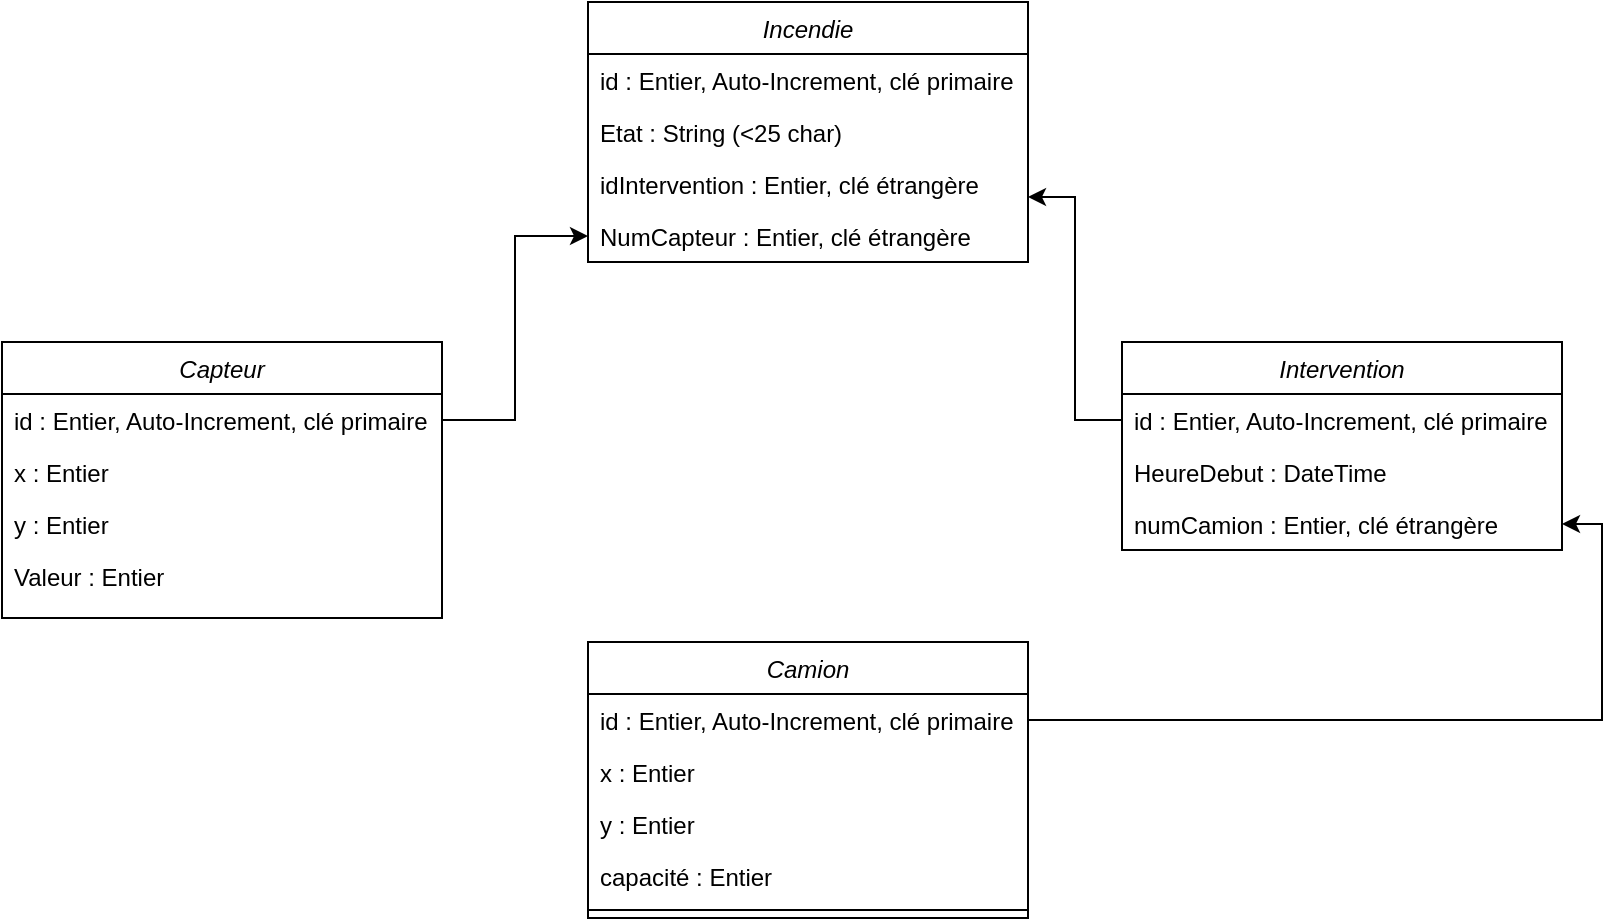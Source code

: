 <mxfile version="13.11.0" type="device"><diagram id="C5RBs43oDa-KdzZeNtuy" name="Page-1"><mxGraphModel dx="1221" dy="598" grid="1" gridSize="10" guides="1" tooltips="1" connect="1" arrows="1" fold="1" page="1" pageScale="1" pageWidth="827" pageHeight="1169" math="0" shadow="0"><root><mxCell id="WIyWlLk6GJQsqaUBKTNV-0"/><mxCell id="WIyWlLk6GJQsqaUBKTNV-1" parent="WIyWlLk6GJQsqaUBKTNV-0"/><mxCell id="zkfFHV4jXpPFQw0GAbJ--0" value="Incendie&#10;" style="swimlane;fontStyle=2;align=center;verticalAlign=top;childLayout=stackLayout;horizontal=1;startSize=26;horizontalStack=0;resizeParent=1;resizeLast=0;collapsible=1;marginBottom=0;rounded=0;shadow=0;strokeWidth=1;" parent="WIyWlLk6GJQsqaUBKTNV-1" vertex="1"><mxGeometry x="303" y="40" width="220" height="130" as="geometry"><mxRectangle x="230" y="140" width="160" height="26" as="alternateBounds"/></mxGeometry></mxCell><mxCell id="zkfFHV4jXpPFQw0GAbJ--1" value="id : Entier, Auto-Increment, clé primaire" style="text;align=left;verticalAlign=top;spacingLeft=4;spacingRight=4;overflow=hidden;rotatable=0;points=[[0,0.5],[1,0.5]];portConstraint=eastwest;" parent="zkfFHV4jXpPFQw0GAbJ--0" vertex="1"><mxGeometry y="26" width="220" height="26" as="geometry"/></mxCell><mxCell id="zkfFHV4jXpPFQw0GAbJ--5" value="Etat : String (&lt;25 char)" style="text;align=left;verticalAlign=top;spacingLeft=4;spacingRight=4;overflow=hidden;rotatable=0;points=[[0,0.5],[1,0.5]];portConstraint=eastwest;" parent="zkfFHV4jXpPFQw0GAbJ--0" vertex="1"><mxGeometry y="52" width="220" height="26" as="geometry"/></mxCell><mxCell id="zkfFHV4jXpPFQw0GAbJ--3" value="idIntervention : Entier, clé étrangère" style="text;align=left;verticalAlign=top;spacingLeft=4;spacingRight=4;overflow=hidden;rotatable=0;points=[[0,0.5],[1,0.5]];portConstraint=eastwest;rounded=0;shadow=0;html=0;" parent="zkfFHV4jXpPFQw0GAbJ--0" vertex="1"><mxGeometry y="78" width="220" height="26" as="geometry"/></mxCell><mxCell id="l-dgdEgJUGUQhCcOQDO2-19" value="NumCapteur : Entier, clé étrangère" style="text;align=left;verticalAlign=top;spacingLeft=4;spacingRight=4;overflow=hidden;rotatable=0;points=[[0,0.5],[1,0.5]];portConstraint=eastwest;rounded=0;shadow=0;html=0;" parent="zkfFHV4jXpPFQw0GAbJ--0" vertex="1"><mxGeometry y="104" width="220" height="26" as="geometry"/></mxCell><mxCell id="l-dgdEgJUGUQhCcOQDO2-0" value="Intervention&#10;" style="swimlane;fontStyle=2;align=center;verticalAlign=top;childLayout=stackLayout;horizontal=1;startSize=26;horizontalStack=0;resizeParent=1;resizeLast=0;collapsible=1;marginBottom=0;rounded=0;shadow=0;strokeWidth=1;" parent="WIyWlLk6GJQsqaUBKTNV-1" vertex="1"><mxGeometry x="570" y="210" width="220" height="104" as="geometry"><mxRectangle x="230" y="140" width="160" height="26" as="alternateBounds"/></mxGeometry></mxCell><mxCell id="l-dgdEgJUGUQhCcOQDO2-1" value="id : Entier, Auto-Increment, clé primaire" style="text;align=left;verticalAlign=top;spacingLeft=4;spacingRight=4;overflow=hidden;rotatable=0;points=[[0,0.5],[1,0.5]];portConstraint=eastwest;" parent="l-dgdEgJUGUQhCcOQDO2-0" vertex="1"><mxGeometry y="26" width="220" height="26" as="geometry"/></mxCell><mxCell id="l-dgdEgJUGUQhCcOQDO2-2" value="HeureDebut : DateTime" style="text;align=left;verticalAlign=top;spacingLeft=4;spacingRight=4;overflow=hidden;rotatable=0;points=[[0,0.5],[1,0.5]];portConstraint=eastwest;" parent="l-dgdEgJUGUQhCcOQDO2-0" vertex="1"><mxGeometry y="52" width="220" height="26" as="geometry"/></mxCell><mxCell id="l-dgdEgJUGUQhCcOQDO2-3" value="numCamion : Entier, clé étrangère" style="text;align=left;verticalAlign=top;spacingLeft=4;spacingRight=4;overflow=hidden;rotatable=0;points=[[0,0.5],[1,0.5]];portConstraint=eastwest;rounded=0;shadow=0;html=0;" parent="l-dgdEgJUGUQhCcOQDO2-0" vertex="1"><mxGeometry y="78" width="220" height="26" as="geometry"/></mxCell><mxCell id="l-dgdEgJUGUQhCcOQDO2-6" value="Camion" style="swimlane;fontStyle=2;align=center;verticalAlign=top;childLayout=stackLayout;horizontal=1;startSize=26;horizontalStack=0;resizeParent=1;resizeLast=0;collapsible=1;marginBottom=0;rounded=0;shadow=0;strokeWidth=1;" parent="WIyWlLk6GJQsqaUBKTNV-1" vertex="1"><mxGeometry x="303" y="360" width="220" height="138" as="geometry"><mxRectangle x="230" y="140" width="160" height="26" as="alternateBounds"/></mxGeometry></mxCell><mxCell id="l-dgdEgJUGUQhCcOQDO2-7" value="id : Entier, Auto-Increment, clé primaire" style="text;align=left;verticalAlign=top;spacingLeft=4;spacingRight=4;overflow=hidden;rotatable=0;points=[[0,0.5],[1,0.5]];portConstraint=eastwest;" parent="l-dgdEgJUGUQhCcOQDO2-6" vertex="1"><mxGeometry y="26" width="220" height="26" as="geometry"/></mxCell><mxCell id="l-dgdEgJUGUQhCcOQDO2-8" value="x : Entier" style="text;align=left;verticalAlign=top;spacingLeft=4;spacingRight=4;overflow=hidden;rotatable=0;points=[[0,0.5],[1,0.5]];portConstraint=eastwest;" parent="l-dgdEgJUGUQhCcOQDO2-6" vertex="1"><mxGeometry y="52" width="220" height="26" as="geometry"/></mxCell><mxCell id="l-dgdEgJUGUQhCcOQDO2-9" value="y : Entier" style="text;align=left;verticalAlign=top;spacingLeft=4;spacingRight=4;overflow=hidden;rotatable=0;points=[[0,0.5],[1,0.5]];portConstraint=eastwest;rounded=0;shadow=0;html=0;" parent="l-dgdEgJUGUQhCcOQDO2-6" vertex="1"><mxGeometry y="78" width="220" height="26" as="geometry"/></mxCell><mxCell id="l-dgdEgJUGUQhCcOQDO2-10" value="capacité : Entier " style="text;align=left;verticalAlign=top;spacingLeft=4;spacingRight=4;overflow=hidden;rotatable=0;points=[[0,0.5],[1,0.5]];portConstraint=eastwest;rounded=0;shadow=0;html=0;" parent="l-dgdEgJUGUQhCcOQDO2-6" vertex="1"><mxGeometry y="104" width="220" height="26" as="geometry"/></mxCell><mxCell id="l-dgdEgJUGUQhCcOQDO2-11" value="" style="line;html=1;strokeWidth=1;align=left;verticalAlign=middle;spacingTop=-1;spacingLeft=3;spacingRight=3;rotatable=0;labelPosition=right;points=[];portConstraint=eastwest;" parent="l-dgdEgJUGUQhCcOQDO2-6" vertex="1"><mxGeometry y="130" width="220" height="8" as="geometry"/></mxCell><mxCell id="l-dgdEgJUGUQhCcOQDO2-12" value="Capteur" style="swimlane;fontStyle=2;align=center;verticalAlign=top;childLayout=stackLayout;horizontal=1;startSize=26;horizontalStack=0;resizeParent=1;resizeLast=0;collapsible=1;marginBottom=0;rounded=0;shadow=0;strokeWidth=1;" parent="WIyWlLk6GJQsqaUBKTNV-1" vertex="1"><mxGeometry x="10" y="210" width="220" height="138" as="geometry"><mxRectangle x="230" y="140" width="160" height="26" as="alternateBounds"/></mxGeometry></mxCell><mxCell id="l-dgdEgJUGUQhCcOQDO2-13" value="id : Entier, Auto-Increment, clé primaire" style="text;align=left;verticalAlign=top;spacingLeft=4;spacingRight=4;overflow=hidden;rotatable=0;points=[[0,0.5],[1,0.5]];portConstraint=eastwest;" parent="l-dgdEgJUGUQhCcOQDO2-12" vertex="1"><mxGeometry y="26" width="220" height="26" as="geometry"/></mxCell><mxCell id="l-dgdEgJUGUQhCcOQDO2-14" value="x : Entier" style="text;align=left;verticalAlign=top;spacingLeft=4;spacingRight=4;overflow=hidden;rotatable=0;points=[[0,0.5],[1,0.5]];portConstraint=eastwest;" parent="l-dgdEgJUGUQhCcOQDO2-12" vertex="1"><mxGeometry y="52" width="220" height="26" as="geometry"/></mxCell><mxCell id="l-dgdEgJUGUQhCcOQDO2-15" value="y : Entier" style="text;align=left;verticalAlign=top;spacingLeft=4;spacingRight=4;overflow=hidden;rotatable=0;points=[[0,0.5],[1,0.5]];portConstraint=eastwest;rounded=0;shadow=0;html=0;" parent="l-dgdEgJUGUQhCcOQDO2-12" vertex="1"><mxGeometry y="78" width="220" height="26" as="geometry"/></mxCell><mxCell id="l-dgdEgJUGUQhCcOQDO2-16" value="Valeur : Entier" style="text;align=left;verticalAlign=top;spacingLeft=4;spacingRight=4;overflow=hidden;rotatable=0;points=[[0,0.5],[1,0.5]];portConstraint=eastwest;rounded=0;shadow=0;html=0;" parent="l-dgdEgJUGUQhCcOQDO2-12" vertex="1"><mxGeometry y="104" width="220" height="26" as="geometry"/></mxCell><mxCell id="l-dgdEgJUGUQhCcOQDO2-22" style="edgeStyle=orthogonalEdgeStyle;rounded=0;orthogonalLoop=1;jettySize=auto;html=1;exitX=1;exitY=0.5;exitDx=0;exitDy=0;entryX=1;entryY=0.5;entryDx=0;entryDy=0;" parent="WIyWlLk6GJQsqaUBKTNV-1" source="l-dgdEgJUGUQhCcOQDO2-7" target="l-dgdEgJUGUQhCcOQDO2-3" edge="1"><mxGeometry relative="1" as="geometry"/></mxCell><mxCell id="l-dgdEgJUGUQhCcOQDO2-23" style="edgeStyle=orthogonalEdgeStyle;rounded=0;orthogonalLoop=1;jettySize=auto;html=1;exitX=0;exitY=0.5;exitDx=0;exitDy=0;entryX=1;entryY=0.75;entryDx=0;entryDy=0;" parent="WIyWlLk6GJQsqaUBKTNV-1" source="l-dgdEgJUGUQhCcOQDO2-1" target="zkfFHV4jXpPFQw0GAbJ--0" edge="1"><mxGeometry relative="1" as="geometry"/></mxCell><mxCell id="l-dgdEgJUGUQhCcOQDO2-24" style="edgeStyle=orthogonalEdgeStyle;rounded=0;orthogonalLoop=1;jettySize=auto;html=1;exitX=1;exitY=0.5;exitDx=0;exitDy=0;entryX=0;entryY=0.5;entryDx=0;entryDy=0;" parent="WIyWlLk6GJQsqaUBKTNV-1" source="l-dgdEgJUGUQhCcOQDO2-13" target="l-dgdEgJUGUQhCcOQDO2-19" edge="1"><mxGeometry relative="1" as="geometry"/></mxCell></root></mxGraphModel></diagram></mxfile>